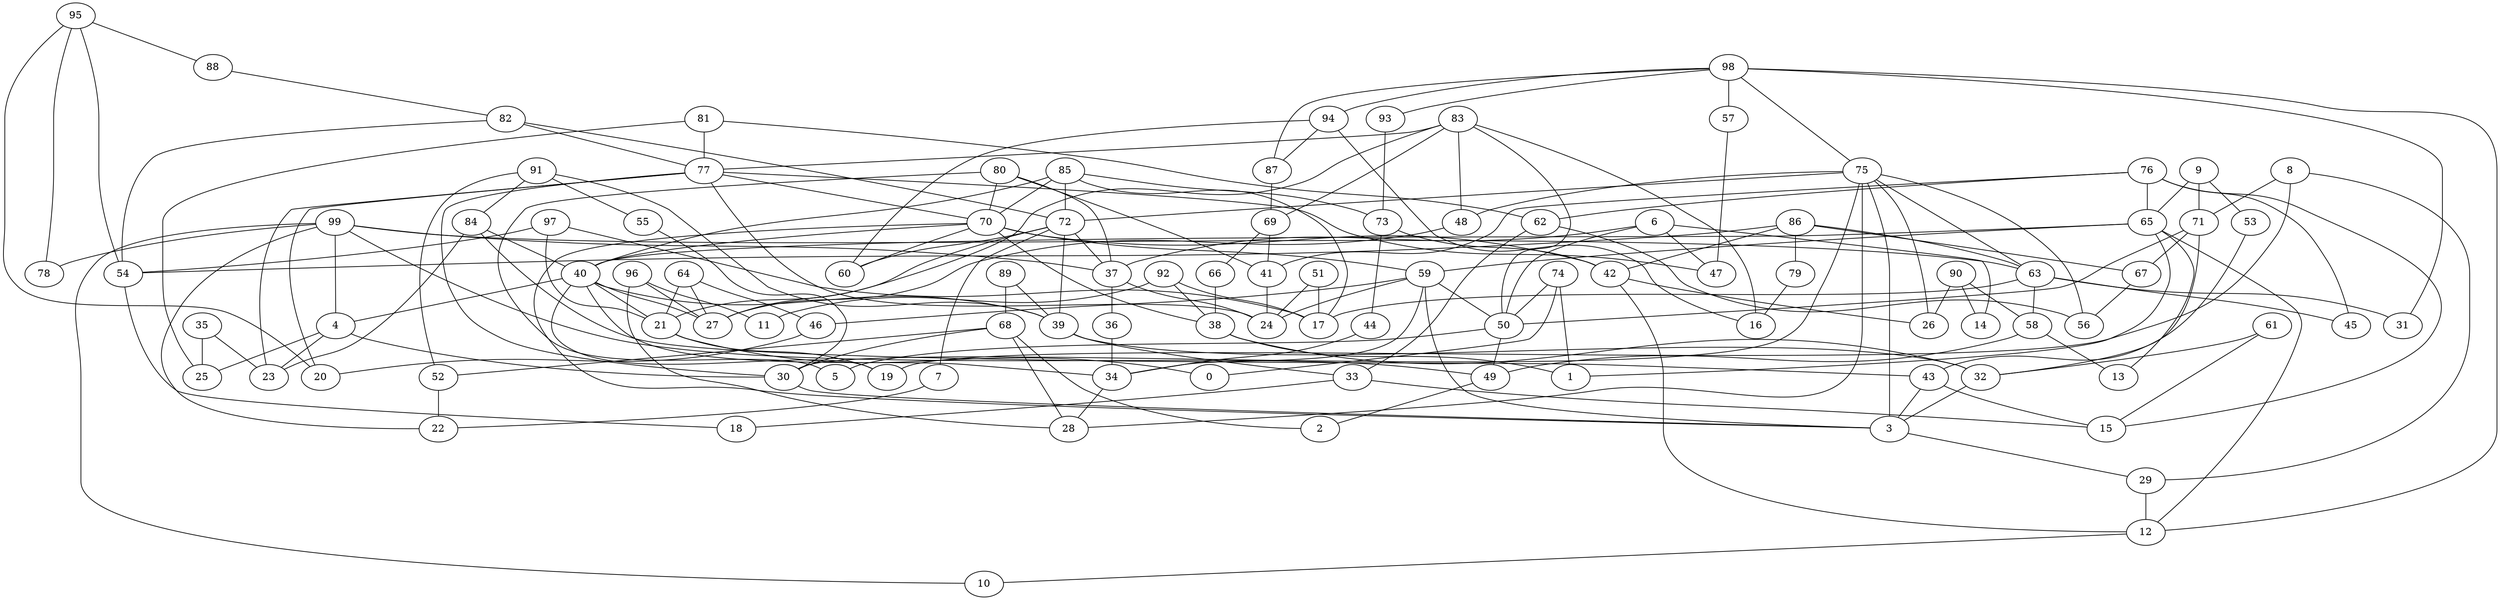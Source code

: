 digraph GG_graph {

subgraph G_graph {
edge [color = black]
"87" -> "69" [dir = none]
"64" -> "46" [dir = none]
"64" -> "21" [dir = none]
"64" -> "27" [dir = none]
"89" -> "39" [dir = none]
"89" -> "68" [dir = none]
"94" -> "16" [dir = none]
"94" -> "60" [dir = none]
"94" -> "87" [dir = none]
"72" -> "7" [dir = none]
"72" -> "60" [dir = none]
"72" -> "39" [dir = none]
"72" -> "37" [dir = none]
"72" -> "21" [dir = none]
"12" -> "10" [dir = none]
"74" -> "0" [dir = none]
"74" -> "50" [dir = none]
"74" -> "1" [dir = none]
"4" -> "23" [dir = none]
"4" -> "30" [dir = none]
"4" -> "25" [dir = none]
"46" -> "20" [dir = none]
"37" -> "36" [dir = none]
"37" -> "24" [dir = none]
"77" -> "47" [dir = none]
"77" -> "20" [dir = none]
"77" -> "23" [dir = none]
"77" -> "30" [dir = none]
"77" -> "70" [dir = none]
"77" -> "24" [dir = none]
"82" -> "77" [dir = none]
"82" -> "72" [dir = none]
"82" -> "54" [dir = none]
"71" -> "67" [dir = none]
"71" -> "32" [dir = none]
"71" -> "50" [dir = none]
"92" -> "17" [dir = none]
"92" -> "38" [dir = none]
"92" -> "11" [dir = none]
"44" -> "34" [dir = none]
"54" -> "18" [dir = none]
"49" -> "2" [dir = none]
"66" -> "38" [dir = none]
"70" -> "42" [dir = none]
"70" -> "40" [dir = none]
"70" -> "60" [dir = none]
"70" -> "38" [dir = none]
"70" -> "3" [dir = none]
"70" -> "59" [dir = none]
"41" -> "24" [dir = none]
"80" -> "37" [dir = none]
"80" -> "70" [dir = none]
"80" -> "41" [dir = none]
"80" -> "5" [dir = none]
"36" -> "34" [dir = none]
"88" -> "82" [dir = none]
"83" -> "69" [dir = none]
"83" -> "77" [dir = none]
"83" -> "27" [dir = none]
"83" -> "48" [dir = none]
"83" -> "50" [dir = none]
"83" -> "16" [dir = none]
"98" -> "93" [dir = none]
"98" -> "87" [dir = none]
"98" -> "12" [dir = none]
"98" -> "31" [dir = none]
"98" -> "75" [dir = none]
"98" -> "94" [dir = none]
"98" -> "57" [dir = none]
"93" -> "73" [dir = none]
"9" -> "71" [dir = none]
"9" -> "65" [dir = none]
"9" -> "53" [dir = none]
"53" -> "43" [dir = none]
"40" -> "21" [dir = none]
"40" -> "27" [dir = none]
"40" -> "4" [dir = none]
"40" -> "34" [dir = none]
"40" -> "39" [dir = none]
"40" -> "19" [dir = none]
"85" -> "40" [dir = none]
"85" -> "70" [dir = none]
"85" -> "72" [dir = none]
"85" -> "73" [dir = none]
"85" -> "17" [dir = none]
"73" -> "42" [dir = none]
"73" -> "44" [dir = none]
"39" -> "33" [dir = none]
"39" -> "32" [dir = none]
"97" -> "54" [dir = none]
"97" -> "17" [dir = none]
"97" -> "21" [dir = none]
"52" -> "22" [dir = none]
"48" -> "27" [dir = none]
"38" -> "1" [dir = none]
"38" -> "32" [dir = none]
"61" -> "32" [dir = none]
"61" -> "15" [dir = none]
"30" -> "3" [dir = none]
"58" -> "13" [dir = none]
"58" -> "49" [dir = none]
"84" -> "40" [dir = none]
"84" -> "43" [dir = none]
"84" -> "23" [dir = none]
"34" -> "28" [dir = none]
"90" -> "26" [dir = none]
"90" -> "58" [dir = none]
"90" -> "14" [dir = none]
"76" -> "45" [dir = none]
"76" -> "65" [dir = none]
"76" -> "41" [dir = none]
"76" -> "62" [dir = none]
"76" -> "15" [dir = none]
"51" -> "17" [dir = none]
"51" -> "24" [dir = none]
"57" -> "47" [dir = none]
"63" -> "58" [dir = none]
"63" -> "17" [dir = none]
"63" -> "31" [dir = none]
"63" -> "45" [dir = none]
"68" -> "28" [dir = none]
"68" -> "2" [dir = none]
"68" -> "30" [dir = none]
"68" -> "52" [dir = none]
"8" -> "71" [dir = none]
"8" -> "19" [dir = none]
"8" -> "29" [dir = none]
"35" -> "23" [dir = none]
"35" -> "25" [dir = none]
"99" -> "49" [dir = none]
"99" -> "4" [dir = none]
"99" -> "63" [dir = none]
"99" -> "10" [dir = none]
"99" -> "22" [dir = none]
"99" -> "37" [dir = none]
"99" -> "78" [dir = none]
"29" -> "12" [dir = none]
"79" -> "16" [dir = none]
"81" -> "77" [dir = none]
"81" -> "25" [dir = none]
"81" -> "62" [dir = none]
"69" -> "41" [dir = none]
"69" -> "66" [dir = none]
"95" -> "78" [dir = none]
"95" -> "20" [dir = none]
"95" -> "54" [dir = none]
"95" -> "88" [dir = none]
"75" -> "28" [dir = none]
"75" -> "48" [dir = none]
"75" -> "26" [dir = none]
"75" -> "72" [dir = none]
"75" -> "3" [dir = none]
"75" -> "30" [dir = none]
"75" -> "63" [dir = none]
"75" -> "56" [dir = none]
"86" -> "63" [dir = none]
"86" -> "54" [dir = none]
"86" -> "67" [dir = none]
"86" -> "42" [dir = none]
"86" -> "79" [dir = none]
"3" -> "29" [dir = none]
"55" -> "30" [dir = none]
"62" -> "56" [dir = none]
"62" -> "33" [dir = none]
"21" -> "0" [dir = none]
"21" -> "19" [dir = none]
"32" -> "3" [dir = none]
"96" -> "11" [dir = none]
"96" -> "28" [dir = none]
"96" -> "27" [dir = none]
"43" -> "3" [dir = none]
"43" -> "15" [dir = none]
"91" -> "52" [dir = none]
"91" -> "84" [dir = none]
"91" -> "39" [dir = none]
"91" -> "55" [dir = none]
"42" -> "12" [dir = none]
"42" -> "26" [dir = none]
"7" -> "22" [dir = none]
"65" -> "59" [dir = none]
"65" -> "40" [dir = none]
"65" -> "1" [dir = none]
"65" -> "12" [dir = none]
"65" -> "13" [dir = none]
"6" -> "14" [dir = none]
"6" -> "37" [dir = none]
"6" -> "50" [dir = none]
"6" -> "47" [dir = none]
"33" -> "18" [dir = none]
"33" -> "15" [dir = none]
"67" -> "56" [dir = none]
"59" -> "24" [dir = none]
"59" -> "34" [dir = none]
"59" -> "50" [dir = none]
"59" -> "3" [dir = none]
"59" -> "46" [dir = none]
"50" -> "5" [dir = none]
"50" -> "49" [dir = none]
}

}
